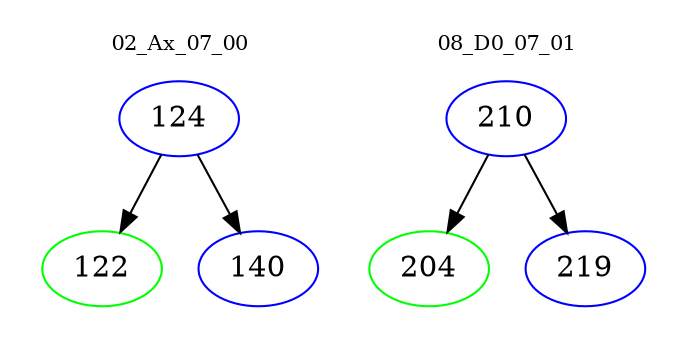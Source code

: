 digraph{
subgraph cluster_0 {
color = white
label = "02_Ax_07_00";
fontsize=10;
T0_124 [label="124", color="blue"]
T0_124 -> T0_122 [color="black"]
T0_122 [label="122", color="green"]
T0_124 -> T0_140 [color="black"]
T0_140 [label="140", color="blue"]
}
subgraph cluster_1 {
color = white
label = "08_D0_07_01";
fontsize=10;
T1_210 [label="210", color="blue"]
T1_210 -> T1_204 [color="black"]
T1_204 [label="204", color="green"]
T1_210 -> T1_219 [color="black"]
T1_219 [label="219", color="blue"]
}
}
